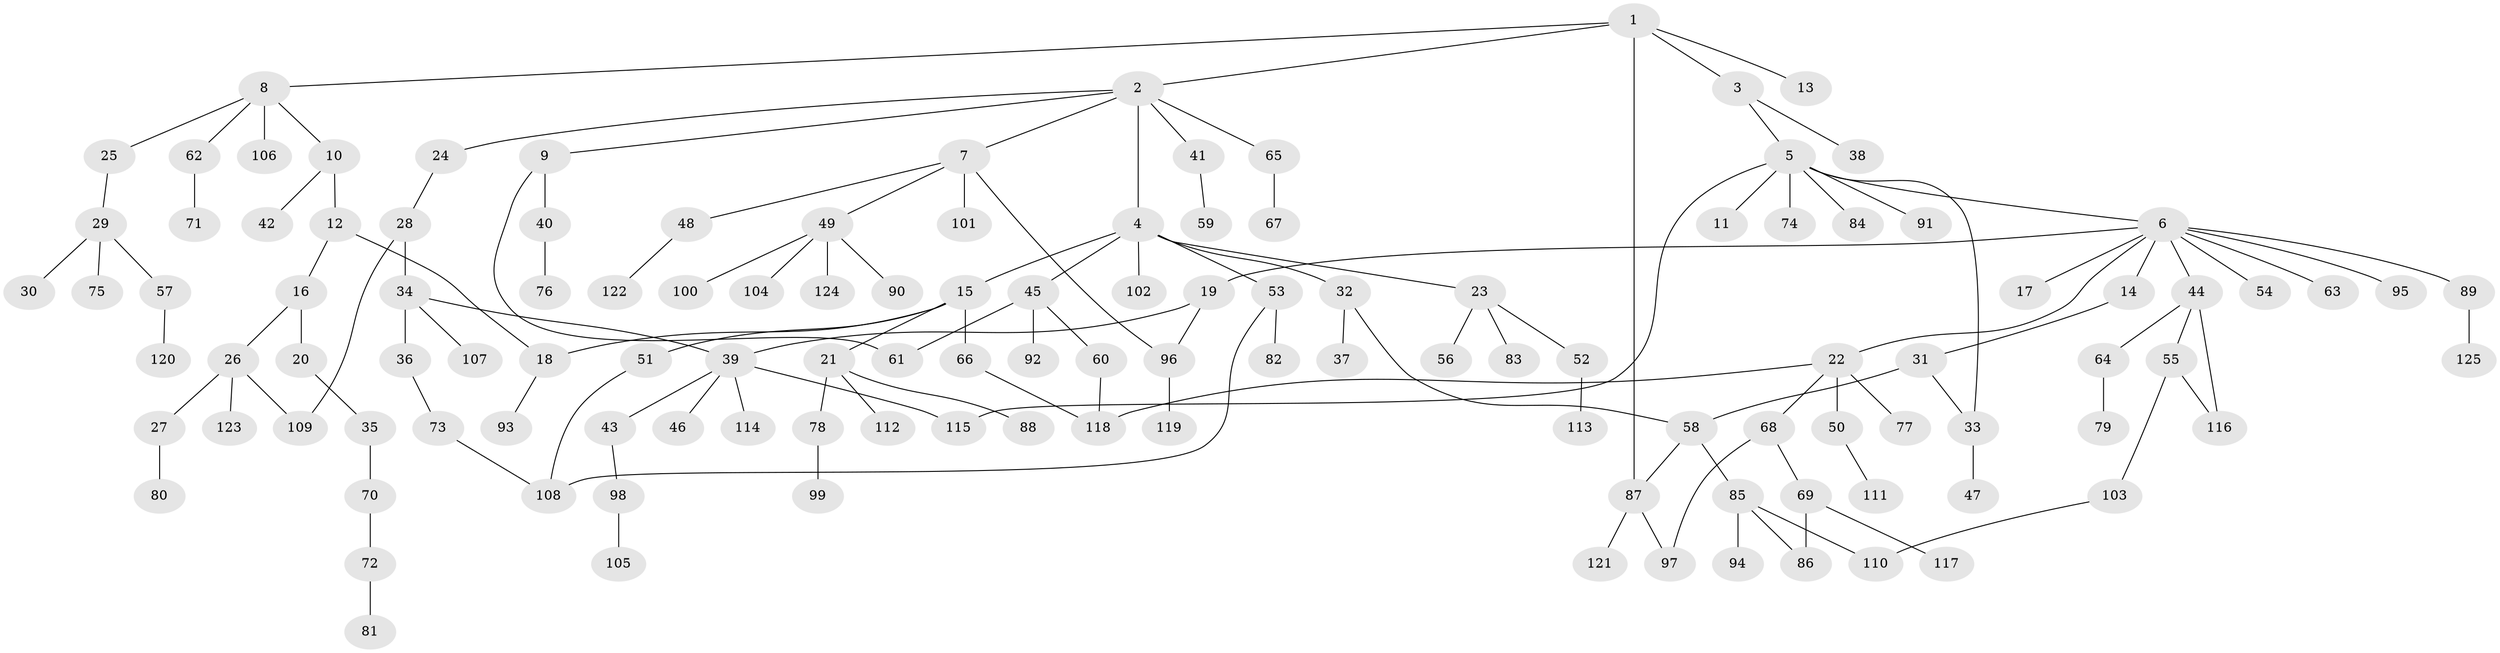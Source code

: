// coarse degree distribution, {4: 0.10588235294117647, 8: 0.023529411764705882, 2: 0.23529411764705882, 7: 0.011764705882352941, 9: 0.011764705882352941, 6: 0.023529411764705882, 1: 0.4588235294117647, 5: 0.047058823529411764, 3: 0.08235294117647059}
// Generated by graph-tools (version 1.1) at 2025/23/03/03/25 07:23:33]
// undirected, 125 vertices, 141 edges
graph export_dot {
graph [start="1"]
  node [color=gray90,style=filled];
  1;
  2;
  3;
  4;
  5;
  6;
  7;
  8;
  9;
  10;
  11;
  12;
  13;
  14;
  15;
  16;
  17;
  18;
  19;
  20;
  21;
  22;
  23;
  24;
  25;
  26;
  27;
  28;
  29;
  30;
  31;
  32;
  33;
  34;
  35;
  36;
  37;
  38;
  39;
  40;
  41;
  42;
  43;
  44;
  45;
  46;
  47;
  48;
  49;
  50;
  51;
  52;
  53;
  54;
  55;
  56;
  57;
  58;
  59;
  60;
  61;
  62;
  63;
  64;
  65;
  66;
  67;
  68;
  69;
  70;
  71;
  72;
  73;
  74;
  75;
  76;
  77;
  78;
  79;
  80;
  81;
  82;
  83;
  84;
  85;
  86;
  87;
  88;
  89;
  90;
  91;
  92;
  93;
  94;
  95;
  96;
  97;
  98;
  99;
  100;
  101;
  102;
  103;
  104;
  105;
  106;
  107;
  108;
  109;
  110;
  111;
  112;
  113;
  114;
  115;
  116;
  117;
  118;
  119;
  120;
  121;
  122;
  123;
  124;
  125;
  1 -- 2;
  1 -- 3;
  1 -- 8;
  1 -- 13;
  1 -- 87;
  2 -- 4;
  2 -- 7;
  2 -- 9;
  2 -- 24;
  2 -- 41;
  2 -- 65;
  3 -- 5;
  3 -- 38;
  4 -- 15;
  4 -- 23;
  4 -- 32;
  4 -- 45;
  4 -- 53;
  4 -- 102;
  5 -- 6;
  5 -- 11;
  5 -- 74;
  5 -- 84;
  5 -- 91;
  5 -- 115;
  5 -- 33;
  6 -- 14;
  6 -- 17;
  6 -- 19;
  6 -- 22;
  6 -- 44;
  6 -- 54;
  6 -- 63;
  6 -- 89;
  6 -- 95;
  7 -- 48;
  7 -- 49;
  7 -- 101;
  7 -- 96;
  8 -- 10;
  8 -- 25;
  8 -- 62;
  8 -- 106;
  9 -- 40;
  9 -- 61;
  10 -- 12;
  10 -- 42;
  12 -- 16;
  12 -- 18;
  14 -- 31;
  15 -- 21;
  15 -- 51;
  15 -- 66;
  15 -- 18;
  16 -- 20;
  16 -- 26;
  18 -- 93;
  19 -- 39;
  19 -- 96;
  20 -- 35;
  21 -- 78;
  21 -- 88;
  21 -- 112;
  22 -- 50;
  22 -- 68;
  22 -- 77;
  22 -- 118;
  23 -- 52;
  23 -- 56;
  23 -- 83;
  24 -- 28;
  25 -- 29;
  26 -- 27;
  26 -- 109;
  26 -- 123;
  27 -- 80;
  28 -- 34;
  28 -- 109;
  29 -- 30;
  29 -- 57;
  29 -- 75;
  31 -- 33;
  31 -- 58;
  32 -- 37;
  32 -- 58;
  33 -- 47;
  34 -- 36;
  34 -- 107;
  34 -- 39;
  35 -- 70;
  36 -- 73;
  39 -- 43;
  39 -- 46;
  39 -- 114;
  39 -- 115;
  40 -- 76;
  41 -- 59;
  43 -- 98;
  44 -- 55;
  44 -- 64;
  44 -- 116;
  45 -- 60;
  45 -- 61;
  45 -- 92;
  48 -- 122;
  49 -- 90;
  49 -- 100;
  49 -- 104;
  49 -- 124;
  50 -- 111;
  51 -- 108;
  52 -- 113;
  53 -- 82;
  53 -- 108;
  55 -- 103;
  55 -- 116;
  57 -- 120;
  58 -- 85;
  58 -- 87;
  60 -- 118;
  62 -- 71;
  64 -- 79;
  65 -- 67;
  66 -- 118;
  68 -- 69;
  68 -- 97;
  69 -- 117;
  69 -- 86;
  70 -- 72;
  72 -- 81;
  73 -- 108;
  78 -- 99;
  85 -- 86;
  85 -- 94;
  85 -- 110;
  87 -- 121;
  87 -- 97;
  89 -- 125;
  96 -- 119;
  98 -- 105;
  103 -- 110;
}
